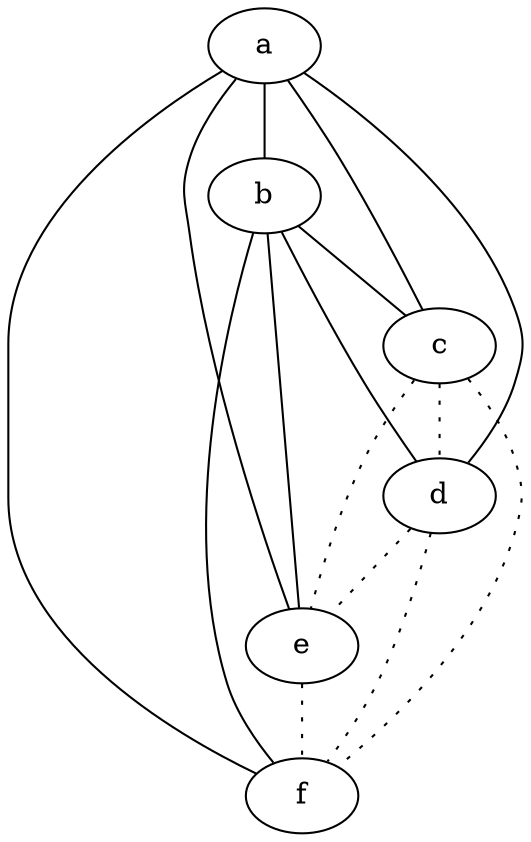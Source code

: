 graph {
a -- b;
a -- c;
a -- d;
a -- e;
a -- f;
b -- c;
b -- d;
b -- e;
b -- f;
c -- d [style=dotted];
c -- e [style=dotted];
c -- f [style=dotted];
d -- e [style=dotted];
d -- f [style=dotted];
e -- f [style=dotted];
}
